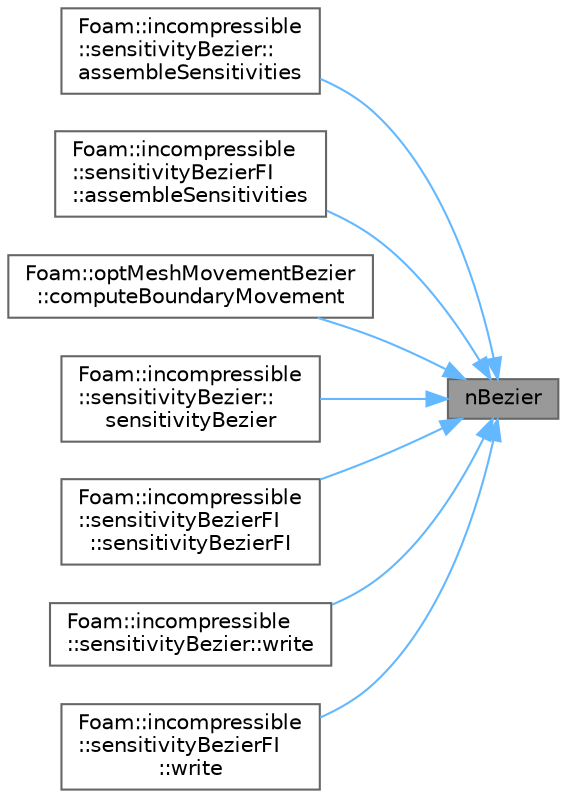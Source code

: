 digraph "nBezier"
{
 // LATEX_PDF_SIZE
  bgcolor="transparent";
  edge [fontname=Helvetica,fontsize=10,labelfontname=Helvetica,labelfontsize=10];
  node [fontname=Helvetica,fontsize=10,shape=box,height=0.2,width=0.4];
  rankdir="RL";
  Node1 [id="Node000001",label="nBezier",height=0.2,width=0.4,color="gray40", fillcolor="grey60", style="filled", fontcolor="black",tooltip=" "];
  Node1 -> Node2 [id="edge1_Node000001_Node000002",dir="back",color="steelblue1",style="solid",tooltip=" "];
  Node2 [id="Node000002",label="Foam::incompressible\l::sensitivityBezier::\lassembleSensitivities",height=0.2,width=0.4,color="grey40", fillcolor="white", style="filled",URL="$classFoam_1_1incompressible_1_1sensitivityBezier.html#a4d9bf7ba00f9f69f454e7d7c42b11b4c",tooltip=" "];
  Node1 -> Node3 [id="edge2_Node000001_Node000003",dir="back",color="steelblue1",style="solid",tooltip=" "];
  Node3 [id="Node000003",label="Foam::incompressible\l::sensitivityBezierFI\l::assembleSensitivities",height=0.2,width=0.4,color="grey40", fillcolor="white", style="filled",URL="$classFoam_1_1incompressible_1_1sensitivityBezierFI.html#a4d9bf7ba00f9f69f454e7d7c42b11b4c",tooltip=" "];
  Node1 -> Node4 [id="edge3_Node000001_Node000004",dir="back",color="steelblue1",style="solid",tooltip=" "];
  Node4 [id="Node000004",label="Foam::optMeshMovementBezier\l::computeBoundaryMovement",height=0.2,width=0.4,color="grey40", fillcolor="white", style="filled",URL="$classFoam_1_1optMeshMovementBezier.html#a716d313e06c54f3aa568626604aa74eb",tooltip=" "];
  Node1 -> Node5 [id="edge4_Node000001_Node000005",dir="back",color="steelblue1",style="solid",tooltip=" "];
  Node5 [id="Node000005",label="Foam::incompressible\l::sensitivityBezier::\lsensitivityBezier",height=0.2,width=0.4,color="grey40", fillcolor="white", style="filled",URL="$classFoam_1_1incompressible_1_1sensitivityBezier.html#a3f0e96e0ccb79a314c5bdf1ba92423ac",tooltip=" "];
  Node1 -> Node6 [id="edge5_Node000001_Node000006",dir="back",color="steelblue1",style="solid",tooltip=" "];
  Node6 [id="Node000006",label="Foam::incompressible\l::sensitivityBezierFI\l::sensitivityBezierFI",height=0.2,width=0.4,color="grey40", fillcolor="white", style="filled",URL="$classFoam_1_1incompressible_1_1sensitivityBezierFI.html#afbbf91934585a3cfc7fb801f2e0550e6",tooltip=" "];
  Node1 -> Node7 [id="edge6_Node000001_Node000007",dir="back",color="steelblue1",style="solid",tooltip=" "];
  Node7 [id="Node000007",label="Foam::incompressible\l::sensitivityBezier::write",height=0.2,width=0.4,color="grey40", fillcolor="white", style="filled",URL="$classFoam_1_1incompressible_1_1sensitivityBezier.html#a74aade235ae61d8d8caa27145351dbc0",tooltip=" "];
  Node1 -> Node8 [id="edge7_Node000001_Node000008",dir="back",color="steelblue1",style="solid",tooltip=" "];
  Node8 [id="Node000008",label="Foam::incompressible\l::sensitivityBezierFI\l::write",height=0.2,width=0.4,color="grey40", fillcolor="white", style="filled",URL="$classFoam_1_1incompressible_1_1sensitivityBezierFI.html#a74aade235ae61d8d8caa27145351dbc0",tooltip=" "];
}
